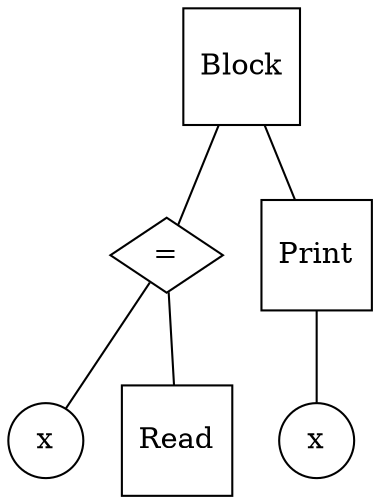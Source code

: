 graph g {
n0 [label = "Block", shape="square"]
n1 [label = "=", shape="diamond"]
n2 [label = "x", shape="circle"]
n3 [label = "Read", shape="square"]
n4 [label = "Print", shape="square"]
n5 [label = "x", shape="circle"]

"n0" -- "n1" -- "n2"
"n1" -- "n3"
"n0" -- "n4" -- "n5"
}

